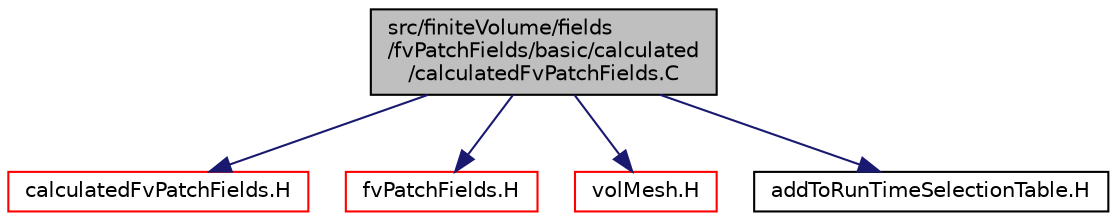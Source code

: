 digraph "src/finiteVolume/fields/fvPatchFields/basic/calculated/calculatedFvPatchFields.C"
{
  bgcolor="transparent";
  edge [fontname="Helvetica",fontsize="10",labelfontname="Helvetica",labelfontsize="10"];
  node [fontname="Helvetica",fontsize="10",shape=record];
  Node0 [label="src/finiteVolume/fields\l/fvPatchFields/basic/calculated\l/calculatedFvPatchFields.C",height=0.2,width=0.4,color="black", fillcolor="grey75", style="filled", fontcolor="black"];
  Node0 -> Node1 [color="midnightblue",fontsize="10",style="solid",fontname="Helvetica"];
  Node1 [label="calculatedFvPatchFields.H",height=0.2,width=0.4,color="red",URL="$a01544.html"];
  Node0 -> Node206 [color="midnightblue",fontsize="10",style="solid",fontname="Helvetica"];
  Node206 [label="fvPatchFields.H",height=0.2,width=0.4,color="red",URL="$a02639.html"];
  Node0 -> Node207 [color="midnightblue",fontsize="10",style="solid",fontname="Helvetica"];
  Node207 [label="volMesh.H",height=0.2,width=0.4,color="red",URL="$a04541.html"];
  Node0 -> Node289 [color="midnightblue",fontsize="10",style="solid",fontname="Helvetica"];
  Node289 [label="addToRunTimeSelectionTable.H",height=0.2,width=0.4,color="black",URL="$a09989.html",tooltip="Macros for easy insertion into run-time selection tables. "];
}
